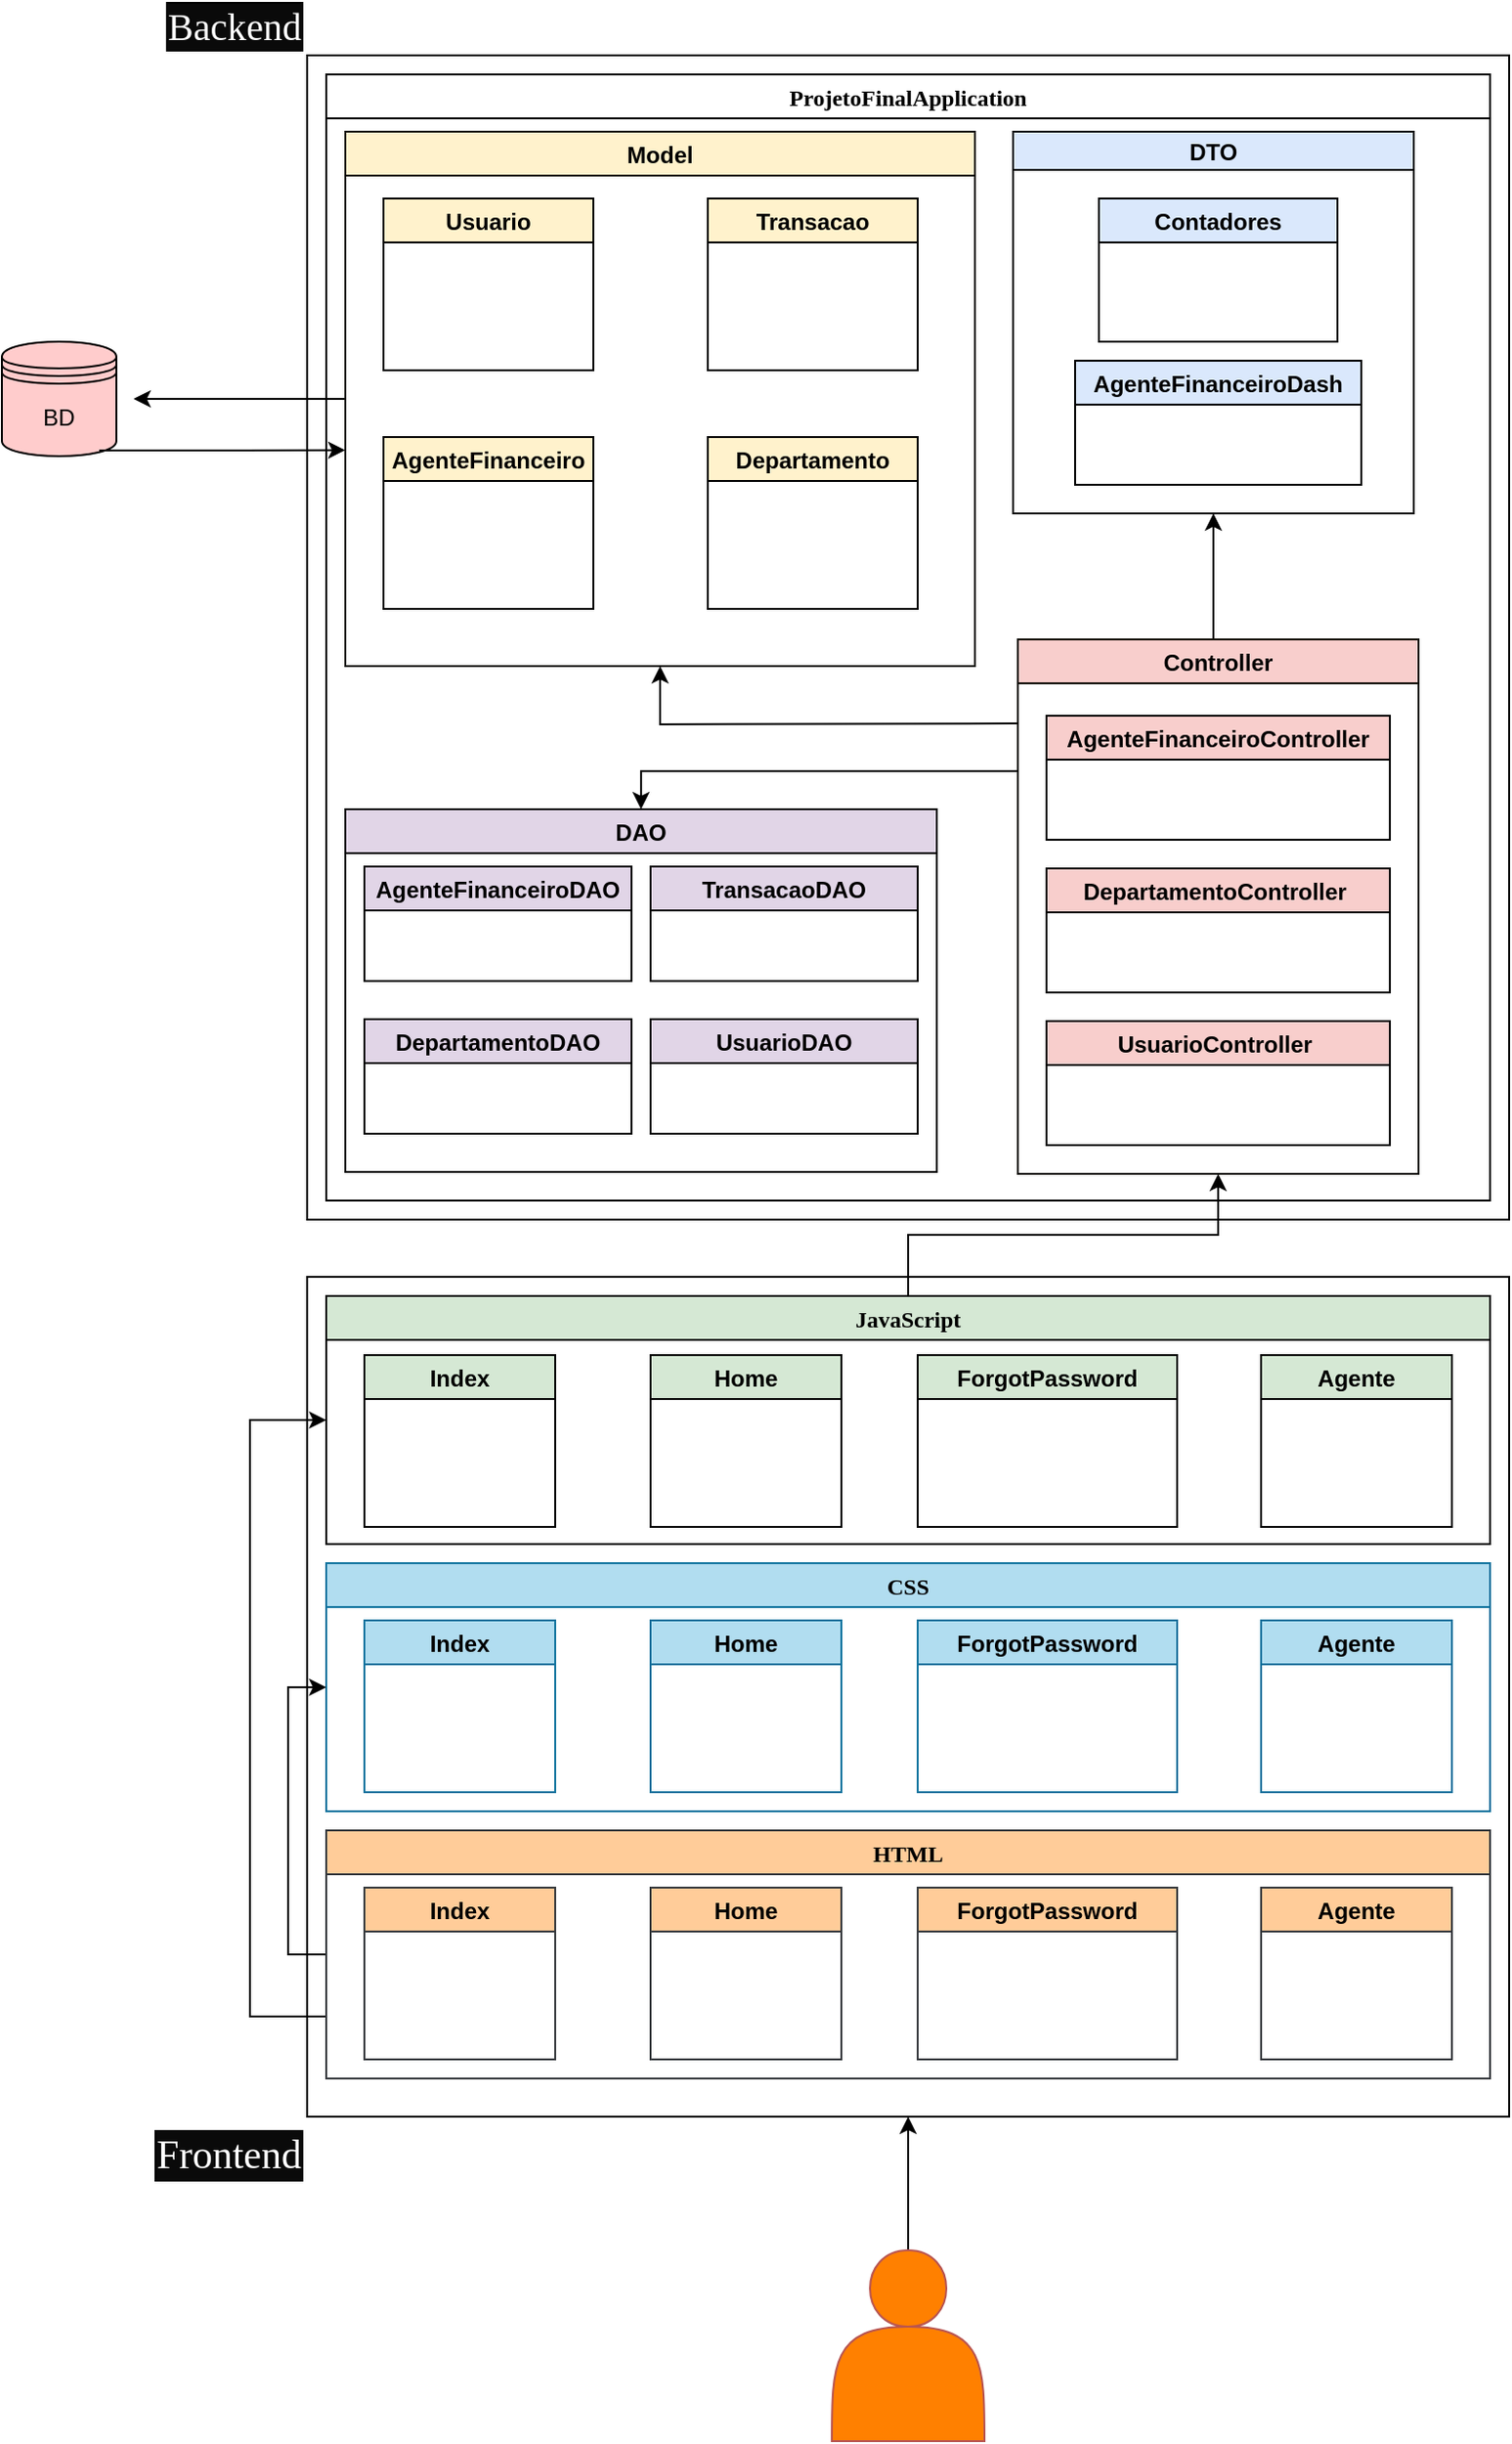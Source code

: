<mxfile version="13.1.3" pages="2">
    <diagram id="6hGFLwfOUW9BJ-s0fimq" name="Page-1">
        <mxGraphModel dx="1120" dy="1961" grid="1" gridSize="10" guides="1" tooltips="1" connect="1" arrows="1" fold="1" page="1" pageScale="1" pageWidth="827" pageHeight="1169" math="0" shadow="0">
            <root>
                <mxCell id="0"/>
                <mxCell id="1" parent="0"/>
                <mxCell id="2" value="BD" style="shape=datastore;whiteSpace=wrap;html=1;fillColor=#FFCCCC;" vertex="1" parent="1">
                    <mxGeometry x="19" y="-980" width="60" height="60" as="geometry"/>
                </mxCell>
                <UserObject label="Backend&lt;br style=&quot;font-size: 20px;&quot;&gt;" treeRoot="1" id="3">
                    <mxCell style="whiteSpace=wrap;html=1;align=right;treeFolding=1;treeMoving=1;newEdgeStyle={&quot;edgeStyle&quot;:&quot;elbowEdgeStyle&quot;,&quot;startArrow&quot;:&quot;none&quot;,&quot;endArrow&quot;:&quot;none&quot;};glass=0;fontFamily=Georgia;labelPosition=left;verticalLabelPosition=top;verticalAlign=bottom;labelBackgroundColor=#0A0A0A;labelBorderColor=#000000;fontColor=#FFFFFF;fontSize=20;gradientColor=none;fillColor=none;" vertex="1" parent="1">
                        <mxGeometry x="179" y="-1130" width="630" height="610" as="geometry"/>
                    </mxCell>
                </UserObject>
                <mxCell id="4" value="DAO" style="swimlane;startSize=23;fillColor=#e1d5e7;strokeColor=#000000;" vertex="1" parent="1">
                    <mxGeometry x="199" y="-735" width="310" height="190" as="geometry"/>
                </mxCell>
                <mxCell id="7" value="DTO" style="swimlane;startSize=20;fillColor=#DAE8FC;strokeColor=#0A0A0A;" vertex="1" parent="1">
                    <mxGeometry x="549" y="-1090" width="210" height="200" as="geometry"/>
                </mxCell>
                <mxCell id="8" value="AgenteFinanceiroDAO" style="swimlane;fillColor=#e1d5e7;strokeColor=#000000;" vertex="1" parent="1">
                    <mxGeometry x="209" y="-705" width="140" height="60" as="geometry"/>
                </mxCell>
                <mxCell id="56" style="edgeStyle=orthogonalEdgeStyle;rounded=0;orthogonalLoop=1;jettySize=auto;html=1;exitX=0;exitY=0.5;exitDx=0;exitDy=0;fontFamily=Georgia;entryX=1.15;entryY=0.5;entryDx=0;entryDy=0;entryPerimeter=0;" edge="1" parent="1" source="11" target="2">
                    <mxGeometry relative="1" as="geometry">
                        <mxPoint x="79" y="-860" as="targetPoint"/>
                    </mxGeometry>
                </mxCell>
                <mxCell id="11" value="Model" style="swimlane;fillColor=#fff2cc;strokeColor=#0F0D06;gradientDirection=north;glass=0;" vertex="1" parent="1">
                    <mxGeometry x="199" y="-1090" width="330" height="280" as="geometry"/>
                </mxCell>
                <mxCell id="12" value="AgenteFinanceiroController" style="swimlane;fillColor=#F8CECC;" vertex="1" parent="1">
                    <mxGeometry x="566.5" y="-784" width="180" height="65" as="geometry"/>
                </mxCell>
                <UserObject label="Frontend" treeRoot="1" id="13">
                    <mxCell style="whiteSpace=wrap;html=1;align=right;treeFolding=1;treeMoving=1;newEdgeStyle={&quot;edgeStyle&quot;:&quot;elbowEdgeStyle&quot;,&quot;startArrow&quot;:&quot;none&quot;,&quot;endArrow&quot;:&quot;none&quot;};glass=0;fontFamily=Georgia;labelPosition=left;verticalLabelPosition=bottom;verticalAlign=top;labelBackgroundColor=#0A0A0A;fontColor=#FFFFFF;labelBorderColor=#000000;fontSize=21;" vertex="1" parent="1">
                        <mxGeometry x="179" y="-490" width="630" height="440" as="geometry"/>
                    </mxCell>
                </UserObject>
                <mxCell id="15" value="Index" style="swimlane;flipH=0;fillColor=#d5e8d4;strokeColor=#000000;" vertex="1" parent="1">
                    <mxGeometry x="209" y="-449" width="100" height="90" as="geometry"/>
                </mxCell>
                <mxCell id="16" value="Home" style="swimlane;flipH=0;fillColor=#d5e8d4;strokeColor=#000000;" vertex="1" parent="1">
                    <mxGeometry x="359" y="-449" width="100" height="90" as="geometry"/>
                </mxCell>
                <mxCell id="20" value="ForgotPassword" style="swimlane;flipH=0;fillColor=#d5e8d4;strokeColor=#000000;" vertex="1" parent="1">
                    <mxGeometry x="499" y="-449" width="136" height="90" as="geometry"/>
                </mxCell>
                <mxCell id="21" value="Agente" style="swimlane;flipH=0;fillColor=#d5e8d4;strokeColor=#000000;" vertex="1" parent="1">
                    <mxGeometry x="679" y="-449" width="100" height="90" as="geometry"/>
                </mxCell>
                <mxCell id="28" value="ProjetoFinalApplication" style="swimlane;glass=0;fontFamily=Georgia;" vertex="1" parent="1">
                    <mxGeometry x="189" y="-1120" width="610" height="590" as="geometry"/>
                </mxCell>
                <mxCell id="34" value="UsuarioController " style="swimlane;fillColor=#F8CECC;" vertex="1" parent="1">
                    <mxGeometry x="566.5" y="-624" width="180" height="65" as="geometry"/>
                </mxCell>
                <mxCell id="35" value="TransacaoDAO" style="swimlane;fillColor=#e1d5e7;strokeColor=#000000;" vertex="1" parent="1">
                    <mxGeometry x="359" y="-705" width="140" height="60" as="geometry"/>
                </mxCell>
                <mxCell id="36" value="DepartamentoDAO" style="swimlane;fillColor=#e1d5e7;strokeColor=#000000;" vertex="1" parent="1">
                    <mxGeometry x="209" y="-625" width="140" height="60" as="geometry"/>
                </mxCell>
                <mxCell id="37" value="UsuarioDAO" style="swimlane;fillColor=#e1d5e7;strokeColor=#000000;" vertex="1" parent="1">
                    <mxGeometry x="359" y="-625" width="140" height="60" as="geometry"/>
                </mxCell>
                <mxCell id="57" style="edgeStyle=orthogonalEdgeStyle;rounded=0;orthogonalLoop=1;jettySize=auto;html=1;entryX=0.5;entryY=1;entryDx=0;entryDy=0;fontFamily=Georgia;" edge="1" parent="1" target="11">
                    <mxGeometry relative="1" as="geometry">
                        <mxPoint x="552" y="-780" as="sourcePoint"/>
                    </mxGeometry>
                </mxCell>
                <mxCell id="58" style="edgeStyle=orthogonalEdgeStyle;rounded=0;orthogonalLoop=1;jettySize=auto;html=1;exitX=0.5;exitY=0;exitDx=0;exitDy=0;entryX=0.5;entryY=1;entryDx=0;entryDy=0;fontFamily=Georgia;" edge="1" parent="1" source="39" target="7">
                    <mxGeometry relative="1" as="geometry">
                        <Array as="points">
                            <mxPoint x="654" y="-824"/>
                        </Array>
                    </mxGeometry>
                </mxCell>
                <mxCell id="65" style="edgeStyle=orthogonalEdgeStyle;rounded=0;orthogonalLoop=1;jettySize=auto;html=1;exitX=0;exitY=0.25;exitDx=0;exitDy=0;entryX=0.5;entryY=0;entryDx=0;entryDy=0;fontFamily=Georgia;" edge="1" parent="1" source="39" target="4">
                    <mxGeometry relative="1" as="geometry">
                        <Array as="points">
                            <mxPoint x="552" y="-755"/>
                            <mxPoint x="354" y="-755"/>
                        </Array>
                    </mxGeometry>
                </mxCell>
                <mxCell id="39" value="Controller" style="swimlane;fillColor=#F8CECC;strokeColor=#0F0D06;" vertex="1" parent="1">
                    <mxGeometry x="551.5" y="-824" width="210" height="280" as="geometry"/>
                </mxCell>
                <mxCell id="38" value="DepartamentoController " style="swimlane;fillColor=#F8CECC;" vertex="1" parent="1">
                    <mxGeometry x="566.5" y="-704" width="180" height="65" as="geometry"/>
                </mxCell>
                <mxCell id="40" value="Contadores" style="swimlane;fillColor=#DAE8FC;" vertex="1" parent="1">
                    <mxGeometry x="594" y="-1055" width="125" height="75" as="geometry"/>
                </mxCell>
                <mxCell id="41" value="Departamento" style="swimlane;fillColor=#FFF2CC;" vertex="1" parent="1">
                    <mxGeometry x="389" y="-930" width="110" height="90" as="geometry"/>
                </mxCell>
                <mxCell id="5" value="AgenteFinanceiroDash" style="swimlane;fillColor=#DAE8FC;" vertex="1" parent="1">
                    <mxGeometry x="581.5" y="-970" width="150" height="65" as="geometry"/>
                </mxCell>
                <mxCell id="42" value="AgenteFinanceiro" style="swimlane;fillColor=#FFF2CC;" vertex="1" parent="1">
                    <mxGeometry x="219" y="-930" width="110" height="90" as="geometry"/>
                </mxCell>
                <mxCell id="43" value="Transacao" style="swimlane;fillColor=#FFF2CC;" vertex="1" parent="1">
                    <mxGeometry x="389" y="-1055" width="110" height="90" as="geometry"/>
                </mxCell>
                <mxCell id="44" value="Usuario" style="swimlane;fillColor=#FFF2CC;" vertex="1" parent="1">
                    <mxGeometry x="219" y="-1055" width="110" height="90" as="geometry"/>
                </mxCell>
                <mxCell id="45" value="CSS" style="swimlane;glass=0;fontFamily=Georgia;fillColor=#b1ddf0;strokeColor=#10739e;" vertex="1" parent="1">
                    <mxGeometry x="189" y="-340" width="610" height="130" as="geometry"/>
                </mxCell>
                <mxCell id="24" value="Index" style="swimlane;fillColor=#b1ddf0;strokeColor=#10739e;" vertex="1" parent="45">
                    <mxGeometry x="20" y="30" width="100" height="90" as="geometry"/>
                </mxCell>
                <mxCell id="18" value="Home" style="swimlane;fillColor=#b1ddf0;strokeColor=#10739e;" vertex="1" parent="45">
                    <mxGeometry x="170" y="30" width="100" height="90" as="geometry"/>
                </mxCell>
                <mxCell id="17" value="ForgotPassword" style="swimlane;fillColor=#b1ddf0;strokeColor=#10739e;" vertex="1" parent="45">
                    <mxGeometry x="310" y="30" width="136" height="90" as="geometry"/>
                </mxCell>
                <mxCell id="19" value="Agente" style="swimlane;startSize=23;fillColor=#b1ddf0;strokeColor=#10739e;" vertex="1" parent="45">
                    <mxGeometry x="490" y="30" width="100" height="90" as="geometry"/>
                </mxCell>
                <mxCell id="68" style="edgeStyle=orthogonalEdgeStyle;rounded=0;orthogonalLoop=1;jettySize=auto;html=1;exitX=0.5;exitY=0;exitDx=0;exitDy=0;entryX=0.5;entryY=1;entryDx=0;entryDy=0;fontFamily=Georgia;" edge="1" parent="1" source="46" target="39">
                    <mxGeometry relative="1" as="geometry"/>
                </mxCell>
                <mxCell id="46" value="JavaScript" style="swimlane;glass=0;fontFamily=Georgia;fillColor=#d5e8d4;strokeColor=#000000;" vertex="1" parent="1">
                    <mxGeometry x="189" y="-480" width="610" height="130" as="geometry"/>
                </mxCell>
                <mxCell id="70" style="edgeStyle=orthogonalEdgeStyle;rounded=0;orthogonalLoop=1;jettySize=auto;html=1;exitX=0;exitY=0.5;exitDx=0;exitDy=0;entryX=0;entryY=0.5;entryDx=0;entryDy=0;fontFamily=Georgia;" edge="1" parent="1" source="48" target="45">
                    <mxGeometry relative="1" as="geometry"/>
                </mxCell>
                <mxCell id="71" style="edgeStyle=orthogonalEdgeStyle;rounded=0;orthogonalLoop=1;jettySize=auto;html=1;exitX=0;exitY=0.75;exitDx=0;exitDy=0;entryX=0;entryY=0.5;entryDx=0;entryDy=0;fontFamily=Georgia;" edge="1" parent="1" source="48" target="46">
                    <mxGeometry relative="1" as="geometry">
                        <Array as="points">
                            <mxPoint x="149" y="-102"/>
                            <mxPoint x="149" y="-415"/>
                        </Array>
                    </mxGeometry>
                </mxCell>
                <mxCell id="48" value="HTML" style="swimlane;glass=0;fontFamily=Georgia;fillColor=#ffcc99;strokeColor=#36393d;" vertex="1" parent="1">
                    <mxGeometry x="189" y="-200" width="610" height="130" as="geometry"/>
                </mxCell>
                <mxCell id="49" value="Index" style="swimlane;fillColor=#ffcc99;strokeColor=#36393d;" vertex="1" parent="48">
                    <mxGeometry x="20" y="30" width="100" height="90" as="geometry"/>
                </mxCell>
                <mxCell id="50" value="Home" style="swimlane;fillColor=#ffcc99;strokeColor=#36393d;" vertex="1" parent="48">
                    <mxGeometry x="170" y="30" width="100" height="90" as="geometry"/>
                </mxCell>
                <mxCell id="51" value="ForgotPassword" style="swimlane;fillColor=#ffcc99;strokeColor=#36393d;" vertex="1" parent="48">
                    <mxGeometry x="310" y="30" width="136" height="90" as="geometry"/>
                </mxCell>
                <mxCell id="52" value="Agente" style="swimlane;fillColor=#ffcc99;strokeColor=#36393d;" vertex="1" parent="48">
                    <mxGeometry x="490" y="30" width="100" height="90" as="geometry"/>
                </mxCell>
                <mxCell id="67" style="edgeStyle=orthogonalEdgeStyle;rounded=0;orthogonalLoop=1;jettySize=auto;html=1;exitX=0.85;exitY=0.95;exitDx=0;exitDy=0;exitPerimeter=0;fontFamily=Georgia;" edge="1" parent="1" source="2">
                    <mxGeometry relative="1" as="geometry">
                        <mxPoint x="199" y="-923.176" as="targetPoint"/>
                    </mxGeometry>
                </mxCell>
                <mxCell id="73" style="edgeStyle=orthogonalEdgeStyle;rounded=0;orthogonalLoop=1;jettySize=auto;html=1;exitX=0.5;exitY=0;exitDx=0;exitDy=0;entryX=0.5;entryY=1;entryDx=0;entryDy=0;fontFamily=Georgia;" edge="1" parent="1" source="72" target="13">
                    <mxGeometry relative="1" as="geometry"/>
                </mxCell>
                <mxCell id="72" value="" style="shape=actor;whiteSpace=wrap;html=1;glass=0;fontFamily=Georgia;fillColor=#FF8000;strokeColor=#b85450;" vertex="1" parent="1">
                    <mxGeometry x="454" y="20" width="80" height="100" as="geometry"/>
                </mxCell>
            </root>
        </mxGraphModel>
    </diagram>
    <diagram id="oCxtSNNj2RVYtF0CBagO" name="Page-2">
        <mxGraphModel dx="1120" dy="792" grid="1" gridSize="10" guides="1" tooltips="1" connect="1" arrows="1" fold="1" page="1" pageScale="1" pageWidth="827" pageHeight="1169" math="0" shadow="0">
            <root>
                <mxCell id="XWpw4FGTRMPi1XECuEUf-0"/>
                <mxCell id="XWpw4FGTRMPi1XECuEUf-1" parent="XWpw4FGTRMPi1XECuEUf-0"/>
            </root>
        </mxGraphModel>
    </diagram>
</mxfile>